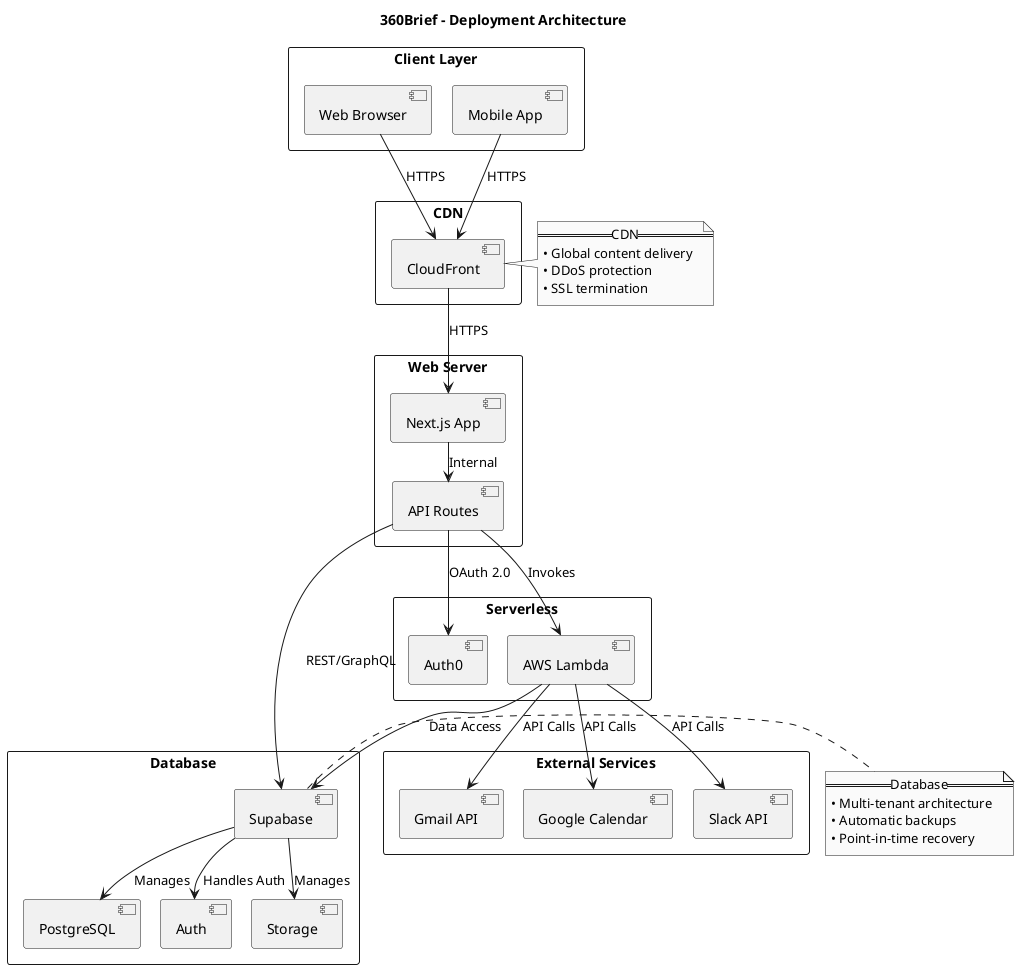 @startuml 360Brief - Deployment Diagram

skinparam componentStyle uml2
skinparam monochrome true
skinparam nodesep 20
skinparam ranksep 20

title 360Brief - Deployment Architecture

' Client Layer
rectangle "Client Layer" as clients {
  [Web Browser] as browser
  [Mobile App] as mobile
}

' CDN Layer
rectangle "CDN" as cdn {
  [CloudFront] as cloudfront
}

' Web Server Layer
rectangle "Web Server" as web {
  [Next.js App] as nextjs
  [API Routes] as api
}

' Serverless Layer
rectangle "Serverless" as serverless {
  [Auth0] as auth0
  [AWS Lambda] as lambda
}

' Database Layer
rectangle "Database" as db {
  [Supabase] as supabase
  [PostgreSQL] as postgres
  [Auth] as supabase_auth
  [Storage] as storage
}

' External Services
rectangle "External Services" as external {
  [Gmail API] as gmail
  [Google Calendar] as calendar
  [Slack API] as slack
}

' Define relationships
browser --> cloudfront : HTTPS
mobile --> cloudfront : HTTPS

' Internal connections
cloudfront --> nextjs : HTTPS
nextjs --> api : Internal
api --> auth0 : OAuth 2.0
api --> lambda : Invokes
api --> supabase : REST/GraphQL

' Database connections
supabase --> postgres : Manages
supabase --> supabase_auth : Handles Auth
supabase --> storage : Manages

' External service connections
lambda --> gmail : API Calls
lambda --> calendar : API Calls
lambda --> slack : API Calls
lambda --> supabase : Data Access

' Add notes
note right of cloudfront
  == CDN ==
  • Global content delivery
  • DDoS protection
  • SSL termination
end note

note right of supabase
  == Database ==
  • Multi-tenant architecture
  • Automatic backups
  • Point-in-time recovery
end note

@enduml
